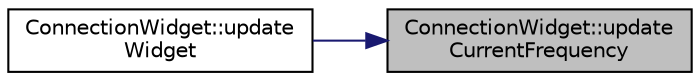 digraph "ConnectionWidget::updateCurrentFrequency"
{
 // LATEX_PDF_SIZE
  edge [fontname="Helvetica",fontsize="10",labelfontname="Helvetica",labelfontsize="10"];
  node [fontname="Helvetica",fontsize="10",shape=record];
  rankdir="RL";
  Node1 [label="ConnectionWidget::update\lCurrentFrequency",height=0.2,width=0.4,color="black", fillcolor="grey75", style="filled", fontcolor="black",tooltip="Helper function for updateWidget to display the current frequency."];
  Node1 -> Node2 [dir="back",color="midnightblue",fontsize="10",style="solid",fontname="Helvetica"];
  Node2 [label="ConnectionWidget::update\lWidget",height=0.2,width=0.4,color="black", fillcolor="white", style="filled",URL="$class_connection_widget.html#ad7aadace10b9bc95463348088a74ab5f",tooltip="Updates the data inside the device widget."];
}
